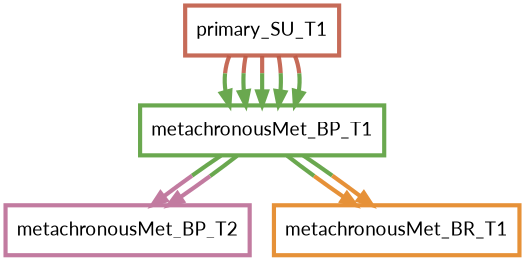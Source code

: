 digraph  {
dpi=600;size=3.5;
metachronousMet_BP_T1 [color="#6aa84fff", fillcolor=white, fontname=Lato, penwidth="3.0", shape=box];
metachronousMet_BP_T2 [color="#c27ba0ff", fillcolor=white, fontname=Lato, penwidth="3.0", shape=box];
metachronousMet_BR_T1 [color="#e69138ff", fillcolor=white, fontname=Lato, penwidth="3.0", shape=box];
primary_SU_T1 [color="#be5742e1", fillcolor=white, fontname=Lato, penwidth="3.0", shape=box];
metachronousMet_BP_T1 -> metachronousMet_BP_T2  [color="#6aa84fff;0.5:#c27ba0ff", key=0, penwidth=3];
metachronousMet_BP_T1 -> metachronousMet_BP_T2  [color="#6aa84fff;0.5:#c27ba0ff", key=1, penwidth=3];
metachronousMet_BP_T1 -> metachronousMet_BR_T1  [color="#6aa84fff;0.5:#e69138ff", key=0, penwidth=3];
metachronousMet_BP_T1 -> metachronousMet_BR_T1  [color="#6aa84fff;0.5:#e69138ff", key=1, penwidth=3];
primary_SU_T1 -> metachronousMet_BP_T1  [color="#be5742e1;0.5:#6aa84fff", key=0, penwidth=3];
primary_SU_T1 -> metachronousMet_BP_T1  [color="#be5742e1;0.5:#6aa84fff", key=1, penwidth=3];
primary_SU_T1 -> metachronousMet_BP_T1  [color="#be5742e1;0.5:#6aa84fff", key=2, penwidth=3];
primary_SU_T1 -> metachronousMet_BP_T1  [color="#be5742e1;0.5:#6aa84fff", key=3, penwidth=3];
primary_SU_T1 -> metachronousMet_BP_T1  [color="#be5742e1;0.5:#6aa84fff", key=4, penwidth=3];
}
